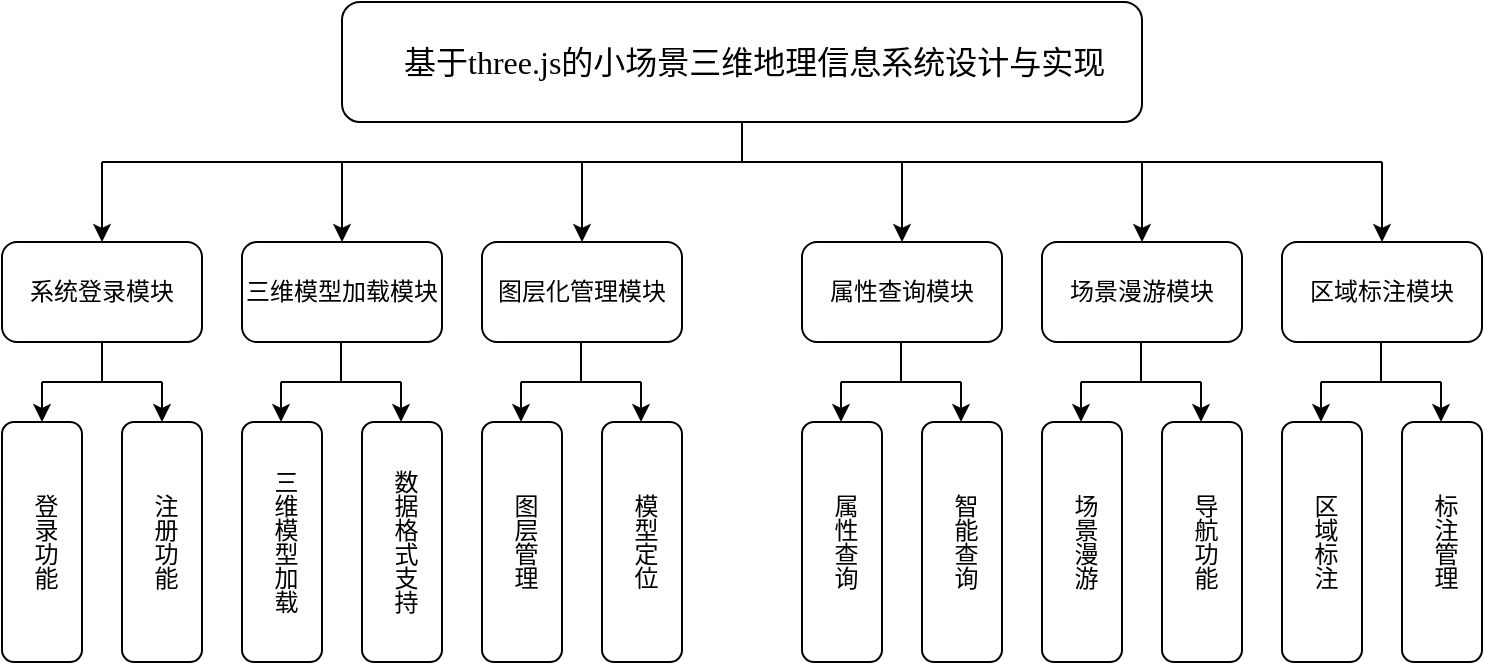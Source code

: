 <mxfile version="26.0.5">
  <diagram name="第 1 页" id="zvPLbffEWEzBfk5kWQNC">
    <mxGraphModel dx="1219" dy="709" grid="1" gridSize="10" guides="1" tooltips="1" connect="1" arrows="1" fold="1" page="1" pageScale="1" pageWidth="827" pageHeight="1169" math="0" shadow="0">
      <root>
        <mxCell id="0" />
        <mxCell id="1" parent="0" />
        <mxCell id="EONpC_wy_hsock0vURnr-1" value="&lt;div style=&quot;font-size: medium; text-align: start;&quot;&gt;&lt;p style=&quot;margin: 0pt 0pt 0.0pt; text-indent: 9.55pt; text-align: center; font-family: &amp;quot;Times New Roman&amp;quot;; font-size: 12pt; line-height: 45pt;&quot; align=&quot;center&quot; class=&quot;MsoNormal&quot;&gt;基于three.js的小场景三维地理信息系统设计与实现&lt;/p&gt;&lt;/div&gt;" style="rounded=1;whiteSpace=wrap;html=1;" vertex="1" parent="1">
          <mxGeometry x="200" y="120" width="400" height="60" as="geometry" />
        </mxCell>
        <mxCell id="EONpC_wy_hsock0vURnr-2" value="" style="endArrow=none;html=1;rounded=0;entryX=0.5;entryY=1;entryDx=0;entryDy=0;" edge="1" parent="1" target="EONpC_wy_hsock0vURnr-1">
          <mxGeometry width="50" height="50" relative="1" as="geometry">
            <mxPoint x="400" y="200" as="sourcePoint" />
            <mxPoint x="410" y="240" as="targetPoint" />
          </mxGeometry>
        </mxCell>
        <mxCell id="EONpC_wy_hsock0vURnr-3" value="" style="endArrow=none;html=1;rounded=0;" edge="1" parent="1">
          <mxGeometry width="50" height="50" relative="1" as="geometry">
            <mxPoint x="80" y="200" as="sourcePoint" />
            <mxPoint x="720" y="200" as="targetPoint" />
          </mxGeometry>
        </mxCell>
        <mxCell id="EONpC_wy_hsock0vURnr-4" value="" style="endArrow=classic;html=1;rounded=0;" edge="1" parent="1">
          <mxGeometry width="50" height="50" relative="1" as="geometry">
            <mxPoint x="80" y="200" as="sourcePoint" />
            <mxPoint x="80" y="240" as="targetPoint" />
          </mxGeometry>
        </mxCell>
        <mxCell id="EONpC_wy_hsock0vURnr-5" value="" style="endArrow=classic;html=1;rounded=0;" edge="1" parent="1">
          <mxGeometry width="50" height="50" relative="1" as="geometry">
            <mxPoint x="200" y="200" as="sourcePoint" />
            <mxPoint x="200" y="240" as="targetPoint" />
          </mxGeometry>
        </mxCell>
        <mxCell id="EONpC_wy_hsock0vURnr-6" value="" style="endArrow=classic;html=1;rounded=0;" edge="1" parent="1">
          <mxGeometry width="50" height="50" relative="1" as="geometry">
            <mxPoint x="320" y="200" as="sourcePoint" />
            <mxPoint x="320" y="240" as="targetPoint" />
          </mxGeometry>
        </mxCell>
        <mxCell id="EONpC_wy_hsock0vURnr-7" value="" style="endArrow=classic;html=1;rounded=0;" edge="1" parent="1">
          <mxGeometry width="50" height="50" relative="1" as="geometry">
            <mxPoint x="480" y="200" as="sourcePoint" />
            <mxPoint x="480" y="240" as="targetPoint" />
          </mxGeometry>
        </mxCell>
        <mxCell id="EONpC_wy_hsock0vURnr-8" value="" style="endArrow=classic;html=1;rounded=0;" edge="1" parent="1">
          <mxGeometry width="50" height="50" relative="1" as="geometry">
            <mxPoint x="600" y="200" as="sourcePoint" />
            <mxPoint x="600" y="240" as="targetPoint" />
          </mxGeometry>
        </mxCell>
        <mxCell id="EONpC_wy_hsock0vURnr-9" value="" style="endArrow=classic;html=1;rounded=0;" edge="1" parent="1">
          <mxGeometry width="50" height="50" relative="1" as="geometry">
            <mxPoint x="720" y="200" as="sourcePoint" />
            <mxPoint x="720" y="240" as="targetPoint" />
          </mxGeometry>
        </mxCell>
        <mxCell id="EONpC_wy_hsock0vURnr-10" value="系统登录模块" style="rounded=1;whiteSpace=wrap;html=1;" vertex="1" parent="1">
          <mxGeometry x="30" y="240" width="100" height="50" as="geometry" />
        </mxCell>
        <mxCell id="EONpC_wy_hsock0vURnr-11" value="三维模型加载模块" style="rounded=1;whiteSpace=wrap;html=1;" vertex="1" parent="1">
          <mxGeometry x="150" y="240" width="100" height="50" as="geometry" />
        </mxCell>
        <mxCell id="EONpC_wy_hsock0vURnr-12" value="图层化管理模块" style="rounded=1;whiteSpace=wrap;html=1;" vertex="1" parent="1">
          <mxGeometry x="270" y="240" width="100" height="50" as="geometry" />
        </mxCell>
        <mxCell id="EONpC_wy_hsock0vURnr-13" value="属性查询模块" style="rounded=1;whiteSpace=wrap;html=1;" vertex="1" parent="1">
          <mxGeometry x="430" y="240" width="100" height="50" as="geometry" />
        </mxCell>
        <mxCell id="EONpC_wy_hsock0vURnr-14" value="场景漫游模块" style="rounded=1;whiteSpace=wrap;html=1;" vertex="1" parent="1">
          <mxGeometry x="550" y="240" width="100" height="50" as="geometry" />
        </mxCell>
        <mxCell id="EONpC_wy_hsock0vURnr-15" value="区域标注模块" style="rounded=1;whiteSpace=wrap;html=1;" vertex="1" parent="1">
          <mxGeometry x="670" y="240" width="100" height="50" as="geometry" />
        </mxCell>
        <mxCell id="EONpC_wy_hsock0vURnr-16" value="" style="endArrow=none;html=1;rounded=0;" edge="1" parent="1">
          <mxGeometry width="50" height="50" relative="1" as="geometry">
            <mxPoint x="80" y="310" as="sourcePoint" />
            <mxPoint x="80" y="290" as="targetPoint" />
          </mxGeometry>
        </mxCell>
        <mxCell id="EONpC_wy_hsock0vURnr-17" value="" style="endArrow=none;html=1;rounded=0;" edge="1" parent="1">
          <mxGeometry width="50" height="50" relative="1" as="geometry">
            <mxPoint x="50" y="310" as="sourcePoint" />
            <mxPoint x="110" y="310" as="targetPoint" />
          </mxGeometry>
        </mxCell>
        <mxCell id="EONpC_wy_hsock0vURnr-18" value="" style="endArrow=classic;html=1;rounded=0;" edge="1" parent="1">
          <mxGeometry width="50" height="50" relative="1" as="geometry">
            <mxPoint x="50" y="310" as="sourcePoint" />
            <mxPoint x="50" y="330" as="targetPoint" />
          </mxGeometry>
        </mxCell>
        <mxCell id="EONpC_wy_hsock0vURnr-19" value="" style="endArrow=classic;html=1;rounded=0;" edge="1" parent="1">
          <mxGeometry width="50" height="50" relative="1" as="geometry">
            <mxPoint x="110" y="310" as="sourcePoint" />
            <mxPoint x="110" y="330" as="targetPoint" />
          </mxGeometry>
        </mxCell>
        <mxCell id="EONpC_wy_hsock0vURnr-48" value="" style="endArrow=none;html=1;rounded=0;" edge="1" parent="1">
          <mxGeometry width="50" height="50" relative="1" as="geometry">
            <mxPoint x="199.5" y="310" as="sourcePoint" />
            <mxPoint x="199.5" y="290" as="targetPoint" />
          </mxGeometry>
        </mxCell>
        <mxCell id="EONpC_wy_hsock0vURnr-49" value="" style="endArrow=none;html=1;rounded=0;" edge="1" parent="1">
          <mxGeometry width="50" height="50" relative="1" as="geometry">
            <mxPoint x="169.5" y="310" as="sourcePoint" />
            <mxPoint x="229.5" y="310" as="targetPoint" />
          </mxGeometry>
        </mxCell>
        <mxCell id="EONpC_wy_hsock0vURnr-50" value="" style="endArrow=classic;html=1;rounded=0;" edge="1" parent="1">
          <mxGeometry width="50" height="50" relative="1" as="geometry">
            <mxPoint x="169.5" y="310" as="sourcePoint" />
            <mxPoint x="169.5" y="330" as="targetPoint" />
          </mxGeometry>
        </mxCell>
        <mxCell id="EONpC_wy_hsock0vURnr-51" value="" style="endArrow=classic;html=1;rounded=0;" edge="1" parent="1">
          <mxGeometry width="50" height="50" relative="1" as="geometry">
            <mxPoint x="229.5" y="310" as="sourcePoint" />
            <mxPoint x="229.5" y="330" as="targetPoint" />
          </mxGeometry>
        </mxCell>
        <mxCell id="EONpC_wy_hsock0vURnr-52" value="" style="endArrow=none;html=1;rounded=0;" edge="1" parent="1">
          <mxGeometry width="50" height="50" relative="1" as="geometry">
            <mxPoint x="319.5" y="310" as="sourcePoint" />
            <mxPoint x="319.5" y="290" as="targetPoint" />
          </mxGeometry>
        </mxCell>
        <mxCell id="EONpC_wy_hsock0vURnr-53" value="" style="endArrow=none;html=1;rounded=0;" edge="1" parent="1">
          <mxGeometry width="50" height="50" relative="1" as="geometry">
            <mxPoint x="289.5" y="310" as="sourcePoint" />
            <mxPoint x="349.5" y="310" as="targetPoint" />
          </mxGeometry>
        </mxCell>
        <mxCell id="EONpC_wy_hsock0vURnr-54" value="" style="endArrow=classic;html=1;rounded=0;" edge="1" parent="1">
          <mxGeometry width="50" height="50" relative="1" as="geometry">
            <mxPoint x="289.5" y="310" as="sourcePoint" />
            <mxPoint x="289.5" y="330" as="targetPoint" />
          </mxGeometry>
        </mxCell>
        <mxCell id="EONpC_wy_hsock0vURnr-55" value="" style="endArrow=classic;html=1;rounded=0;" edge="1" parent="1">
          <mxGeometry width="50" height="50" relative="1" as="geometry">
            <mxPoint x="349.5" y="310" as="sourcePoint" />
            <mxPoint x="349.5" y="330" as="targetPoint" />
          </mxGeometry>
        </mxCell>
        <mxCell id="EONpC_wy_hsock0vURnr-56" value="" style="endArrow=none;html=1;rounded=0;" edge="1" parent="1">
          <mxGeometry width="50" height="50" relative="1" as="geometry">
            <mxPoint x="479.5" y="310" as="sourcePoint" />
            <mxPoint x="479.5" y="290" as="targetPoint" />
          </mxGeometry>
        </mxCell>
        <mxCell id="EONpC_wy_hsock0vURnr-57" value="" style="endArrow=none;html=1;rounded=0;" edge="1" parent="1">
          <mxGeometry width="50" height="50" relative="1" as="geometry">
            <mxPoint x="449.5" y="310" as="sourcePoint" />
            <mxPoint x="509.5" y="310" as="targetPoint" />
          </mxGeometry>
        </mxCell>
        <mxCell id="EONpC_wy_hsock0vURnr-58" value="" style="endArrow=classic;html=1;rounded=0;" edge="1" parent="1">
          <mxGeometry width="50" height="50" relative="1" as="geometry">
            <mxPoint x="449.5" y="310" as="sourcePoint" />
            <mxPoint x="449.5" y="330" as="targetPoint" />
          </mxGeometry>
        </mxCell>
        <mxCell id="EONpC_wy_hsock0vURnr-59" value="" style="endArrow=classic;html=1;rounded=0;" edge="1" parent="1">
          <mxGeometry width="50" height="50" relative="1" as="geometry">
            <mxPoint x="509.5" y="310" as="sourcePoint" />
            <mxPoint x="509.5" y="330" as="targetPoint" />
          </mxGeometry>
        </mxCell>
        <mxCell id="EONpC_wy_hsock0vURnr-60" value="" style="endArrow=none;html=1;rounded=0;" edge="1" parent="1">
          <mxGeometry width="50" height="50" relative="1" as="geometry">
            <mxPoint x="599.5" y="310" as="sourcePoint" />
            <mxPoint x="599.5" y="290" as="targetPoint" />
          </mxGeometry>
        </mxCell>
        <mxCell id="EONpC_wy_hsock0vURnr-61" value="" style="endArrow=none;html=1;rounded=0;" edge="1" parent="1">
          <mxGeometry width="50" height="50" relative="1" as="geometry">
            <mxPoint x="569.5" y="310" as="sourcePoint" />
            <mxPoint x="629.5" y="310" as="targetPoint" />
          </mxGeometry>
        </mxCell>
        <mxCell id="EONpC_wy_hsock0vURnr-62" value="" style="endArrow=classic;html=1;rounded=0;" edge="1" parent="1">
          <mxGeometry width="50" height="50" relative="1" as="geometry">
            <mxPoint x="569.5" y="310" as="sourcePoint" />
            <mxPoint x="569.5" y="330" as="targetPoint" />
          </mxGeometry>
        </mxCell>
        <mxCell id="EONpC_wy_hsock0vURnr-63" value="" style="endArrow=classic;html=1;rounded=0;" edge="1" parent="1">
          <mxGeometry width="50" height="50" relative="1" as="geometry">
            <mxPoint x="629.5" y="310" as="sourcePoint" />
            <mxPoint x="629.5" y="330" as="targetPoint" />
          </mxGeometry>
        </mxCell>
        <mxCell id="EONpC_wy_hsock0vURnr-64" value="" style="endArrow=none;html=1;rounded=0;" edge="1" parent="1">
          <mxGeometry width="50" height="50" relative="1" as="geometry">
            <mxPoint x="719.5" y="310" as="sourcePoint" />
            <mxPoint x="719.5" y="290" as="targetPoint" />
          </mxGeometry>
        </mxCell>
        <mxCell id="EONpC_wy_hsock0vURnr-65" value="" style="endArrow=none;html=1;rounded=0;" edge="1" parent="1">
          <mxGeometry width="50" height="50" relative="1" as="geometry">
            <mxPoint x="689.5" y="310" as="sourcePoint" />
            <mxPoint x="749.5" y="310" as="targetPoint" />
          </mxGeometry>
        </mxCell>
        <mxCell id="EONpC_wy_hsock0vURnr-66" value="" style="endArrow=classic;html=1;rounded=0;" edge="1" parent="1">
          <mxGeometry width="50" height="50" relative="1" as="geometry">
            <mxPoint x="689.5" y="310" as="sourcePoint" />
            <mxPoint x="689.5" y="330" as="targetPoint" />
          </mxGeometry>
        </mxCell>
        <mxCell id="EONpC_wy_hsock0vURnr-67" value="" style="endArrow=classic;html=1;rounded=0;" edge="1" parent="1">
          <mxGeometry width="50" height="50" relative="1" as="geometry">
            <mxPoint x="749.5" y="310" as="sourcePoint" />
            <mxPoint x="749.5" y="330" as="targetPoint" />
          </mxGeometry>
        </mxCell>
        <mxCell id="EONpC_wy_hsock0vURnr-68" value="登录功能&lt;span style=&quot;color: rgba(0, 0, 0, 0); font-family: monospace; font-size: 0px; text-align: start; text-wrap-mode: nowrap;&quot;&gt;%3CmxGraphModel%3E%3Croot%3E%3CmxCell%20id%3D%220%22%2F%3E%3CmxCell%20id%3D%221%22%20parent%3D%220%22%2F%3E%3CmxCell%20id%3D%222%22%20value%3D%22%22%20style%3D%22endArrow%3Dnone%3Bhtml%3D1%3Brounded%3D0%3B%22%20edge%3D%221%22%20parent%3D%221%22%3E%3CmxGeometry%20width%3D%2250%22%20height%3D%2250%22%20relative%3D%221%22%20as%3D%22geometry%22%3E%3CmxPoint%20x%3D%2280%22%20y%3D%22310%22%20as%3D%22sourcePoint%22%2F%3E%3CmxPoint%20x%3D%2280%22%20y%3D%22290%22%20as%3D%22targetPoint%22%2F%3E%3C%2FmxGeometry%3E%3C%2FmxCell%3E%3CmxCell%20id%3D%223%22%20value%3D%22%22%20style%3D%22endArrow%3Dnone%3Bhtml%3D1%3Brounded%3D0%3B%22%20edge%3D%221%22%20parent%3D%221%22%3E%3CmxGeometry%20width%3D%2250%22%20height%3D%2250%22%20relative%3D%221%22%20as%3D%22geometry%22%3E%3CmxPoint%20x%3D%2250%22%20y%3D%22310%22%20as%3D%22sourcePoint%22%2F%3E%3CmxPoint%20x%3D%22110%22%20y%3D%22310%22%20as%3D%22targetPoint%22%2F%3E%3C%2FmxGeometry%3E%3C%2FmxCell%3E%3CmxCell%20id%3D%224%22%20value%3D%22%22%20style%3D%22endArrow%3Dclassic%3Bhtml%3D1%3Brounded%3D0%3B%22%20edge%3D%221%22%20parent%3D%221%22%3E%3CmxGeometry%20width%3D%2250%22%20height%3D%2250%22%20relative%3D%221%22%20as%3D%22geometry%22%3E%3CmxPoint%20x%3D%2250%22%20y%3D%22310%22%20as%3D%22sourcePoint%22%2F%3E%3CmxPoint%20x%3D%2250%22%20y%3D%22330%22%20as%3D%22targetPoint%22%2F%3E%3C%2FmxGeometry%3E%3C%2FmxCell%3E%3CmxCell%20id%3D%225%22%20value%3D%22%22%20style%3D%22endArrow%3Dclassic%3Bhtml%3D1%3Brounded%3D0%3B%22%20edge%3D%221%22%20parent%3D%221%22%3E%3CmxGeometry%20width%3D%2250%22%20height%3D%2250%22%20relative%3D%221%22%20as%3D%22geometry%22%3E%3CmxPoint%20x%3D%22110%22%20y%3D%22310%22%20as%3D%22sourcePoint%22%2F%3E%3CmxPoint%20x%3D%22110%22%20y%3D%22330%22%20as%3D%22targetPoint%22%2F%3E%3C%2FmxGeometry%3E%3C%2FmxCell%3E%3C%2Froot%3E%3C%2FmxGraphModel%3E&lt;/span&gt;" style="rounded=1;whiteSpace=wrap;html=1;textDirection=vertical-lr;" vertex="1" parent="1">
          <mxGeometry x="30" y="330" width="40" height="120" as="geometry" />
        </mxCell>
        <mxCell id="EONpC_wy_hsock0vURnr-73" value="注册功能&lt;span style=&quot;color: rgba(0, 0, 0, 0); font-family: monospace; font-size: 0px; text-align: start; text-wrap-mode: nowrap;&quot;&gt;%3CmxGraphModel%3E%3Croot%3E%3CmxCell%20id%3D%220%22%2F%3E%3CmxCell%20id%3D%221%22%20parent%3D%220%22%2F%3E%3CmxCell%20id%3D%222%22%20value%3D%22%22%20style%3D%22endArrow%3Dnone%3Bhtml%3D1%3Brounded%3D0%3B%22%20edge%3D%221%22%20parent%3D%221%22%3E%3CmxGeometry%20width%3D%2250%22%20height%3D%2250%22%20relative%3D%221%22%20as%3D%22geometry%22%3E%3CmxPoint%20x%3D%2280%22%20y%3D%22310%22%20as%3D%22sourcePoint%22%2F%3E%3CmxPoint%20x%3D%2280%22%20y%3D%22290%22%20as%3D%22targetPoint%22%2F%3E%3C%2FmxGeometry%3E%3C%2FmxCell%3E%3CmxCell%20id%3D%223%22%20value%3D%22%22%20style%3D%22endArrow%3Dnone%3Bhtml%3D1%3Brounded%3D0%3B%22%20edge%3D%221%22%20parent%3D%221%22%3E%3CmxGeometry%20width%3D%2250%22%20height%3D%2250%22%20relative%3D%221%22%20as%3D%22geometry%22%3E%3CmxPoint%20x%3D%2250%22%20y%3D%22310%22%20as%3D%22sourcePoint%22%2F%3E%3CmxPoint%20x%3D%22110%22%20y%3D%22310%22%20as%3D%22targetPoint%22%2F%3E%3C%2FmxGeometry%3E%3C%2FmxCell%3E%3CmxCell%20id%3D%224%22%20value%3D%22%22%20style%3D%22endArrow%3Dclassic%3Bhtml%3D1%3Brounded%3D0%3B%22%20edge%3D%221%22%20parent%3D%221%22%3E%3CmxGeometry%20width%3D%2250%22%20height%3D%2250%22%20relative%3D%221%22%20as%3D%22geometry%22%3E%3CmxPoint%20x%3D%2250%22%20y%3D%22310%22%20as%3D%22sourcePoint%22%2F%3E%3CmxPoint%20x%3D%2250%22%20y%3D%22330%22%20as%3D%22targetPoint%22%2F%3E%3C%2FmxGeometry%3E%3C%2FmxCell%3E%3CmxCell%20id%3D%225%22%20value%3D%22%22%20style%3D%22endArrow%3Dclassic%3Bhtml%3D1%3Brounded%3D0%3B%22%20edge%3D%221%22%20parent%3D%221%22%3E%3CmxGeometry%20width%3D%2250%22%20height%3D%2250%22%20relative%3D%221%22%20as%3D%22geometry%22%3E%3CmxPoint%20x%3D%22110%22%20y%3D%22310%22%20as%3D%22sourcePoint%22%2F%3E%3CmxPoint%20x%3D%22110%22%20y%3D%22330%22%20as%3D%22targetPoint%22%2F%3E%3C%2FmxGeometry%3E%3C%2FmxCell%3E%3C%2Froot%3E%3C%2FmxGraphModel%3E&lt;/span&gt;" style="rounded=1;whiteSpace=wrap;html=1;textDirection=vertical-lr;" vertex="1" parent="1">
          <mxGeometry x="90" y="330" width="40" height="120" as="geometry" />
        </mxCell>
        <mxCell id="EONpC_wy_hsock0vURnr-74" value="三维模型加载" style="rounded=1;whiteSpace=wrap;html=1;textDirection=vertical-lr;" vertex="1" parent="1">
          <mxGeometry x="150" y="330" width="40" height="120" as="geometry" />
        </mxCell>
        <mxCell id="EONpC_wy_hsock0vURnr-75" value="数据格式支持" style="rounded=1;whiteSpace=wrap;html=1;textDirection=vertical-lr;" vertex="1" parent="1">
          <mxGeometry x="210" y="330" width="40" height="120" as="geometry" />
        </mxCell>
        <mxCell id="EONpC_wy_hsock0vURnr-76" value="图层管理" style="rounded=1;whiteSpace=wrap;html=1;textDirection=vertical-lr;" vertex="1" parent="1">
          <mxGeometry x="270" y="330" width="40" height="120" as="geometry" />
        </mxCell>
        <mxCell id="EONpC_wy_hsock0vURnr-77" value="&lt;font face=&quot;宋体&quot;&gt;模型定位&lt;/font&gt;" style="rounded=1;whiteSpace=wrap;html=1;textDirection=vertical-lr;" vertex="1" parent="1">
          <mxGeometry x="330" y="330" width="40" height="120" as="geometry" />
        </mxCell>
        <mxCell id="EONpC_wy_hsock0vURnr-78" value="&lt;font face=&quot;宋体&quot;&gt;属性查询&lt;/font&gt;" style="rounded=1;whiteSpace=wrap;html=1;textDirection=vertical-lr;" vertex="1" parent="1">
          <mxGeometry x="430" y="330" width="40" height="120" as="geometry" />
        </mxCell>
        <mxCell id="EONpC_wy_hsock0vURnr-79" value="&lt;font face=&quot;宋体&quot;&gt;智能查询&lt;/font&gt;" style="rounded=1;whiteSpace=wrap;html=1;textDirection=vertical-lr;" vertex="1" parent="1">
          <mxGeometry x="490" y="330" width="40" height="120" as="geometry" />
        </mxCell>
        <mxCell id="EONpC_wy_hsock0vURnr-80" value="&lt;font face=&quot;宋体&quot;&gt;场景漫游&lt;/font&gt;" style="rounded=1;whiteSpace=wrap;html=1;textDirection=vertical-lr;" vertex="1" parent="1">
          <mxGeometry x="550" y="330" width="40" height="120" as="geometry" />
        </mxCell>
        <mxCell id="EONpC_wy_hsock0vURnr-81" value="&lt;font face=&quot;宋体&quot;&gt;导航功能&lt;/font&gt;" style="rounded=1;whiteSpace=wrap;html=1;textDirection=vertical-lr;" vertex="1" parent="1">
          <mxGeometry x="610" y="330" width="40" height="120" as="geometry" />
        </mxCell>
        <mxCell id="EONpC_wy_hsock0vURnr-82" value="&lt;font face=&quot;宋体&quot;&gt;区域标注&lt;/font&gt;" style="rounded=1;whiteSpace=wrap;html=1;textDirection=vertical-lr;" vertex="1" parent="1">
          <mxGeometry x="670" y="330" width="40" height="120" as="geometry" />
        </mxCell>
        <mxCell id="EONpC_wy_hsock0vURnr-83" value="&lt;font face=&quot;宋体&quot;&gt;标注管理&lt;/font&gt;" style="rounded=1;whiteSpace=wrap;html=1;textDirection=vertical-lr;" vertex="1" parent="1">
          <mxGeometry x="730" y="330" width="40" height="120" as="geometry" />
        </mxCell>
      </root>
    </mxGraphModel>
  </diagram>
</mxfile>
